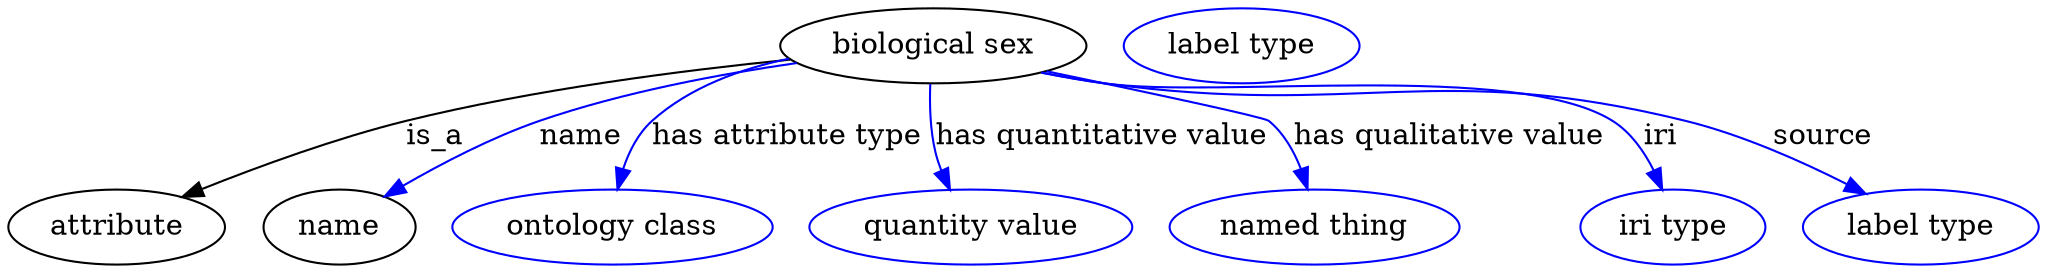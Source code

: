 digraph {
	graph [bb="0,0,973.54,123"];
	node [label="\N"];
	"biological sex"	[height=0.5,
		label="biological sex",
		pos="443,105",
		width=2.0401];
	attribute	[height=0.5,
		pos="51.995,18",
		width=1.4443];
	"biological sex" -> attribute	[label=is_a,
		lp="204,61.5",
		pos="e,83.2,32.445 374.34,98.437 323.03,93.333 251.44,84.202 190,69 156.51,60.715 119.85,47.21 92.734,36.323"];
	name	[height=0.5,
		pos="158,18",
		width=1.011];
	"biological sex" -> name	[color=blue,
		label=name,
		lp="274,61.5",
		pos="e,179.66,32.671 377.47,96.744 340.53,91.452 293.91,82.745 254,69 231.04,61.096 206.81,48.438 188.44,37.836",
		style=solid];
	"has attribute type"	[color=blue,
		height=0.5,
		label="ontology class",
		pos="289,18",
		width=2.1304];
	"biological sex" -> "has attribute type"	[color=blue,
		label="has attribute type",
		lp="373,61.5",
		pos="e,291.41,36.104 373.79,98.85 350.57,94.034 326.03,85.158 308,69 301.24,62.942 296.87,54.221 294.05,45.753",
		style=solid];
	"has quantitative value"	[color=blue,
		height=0.5,
		label="quantity value",
		pos="461,18",
		width=2.1484];
	"biological sex" -> "has quantitative value"	[color=blue,
		label="has quantitative value",
		lp="524,61.5",
		pos="e,450.97,35.892 441.53,86.643 441.15,76.915 441.44,64.636 444,54 444.69,51.106 445.65,48.171 446.76,45.296",
		style=solid];
	"has qualitative value"	[color=blue,
		height=0.5,
		label="named thing",
		pos="626,18",
		width=1.9318];
	"biological sex" -> "has qualitative value"	[color=blue,
		label="has qualitative value",
		lp="690.5,61.5",
		pos="e,622.61,36.279 497.4,92.774 543.28,83.214 601.85,70.754 604,69 611.17,63.134 616.08,54.457 619.4,45.972",
		style=solid];
	iri	[color=blue,
		height=0.5,
		label="iri type",
		pos="798,18",
		width=1.2277];
	"biological sex" -> iri	[color=blue,
		label=iri,
		lp="792,61.5",
		pos="e,792.86,35.902 494.87,92.178 504.83,90.212 515.2,88.37 525,87 578.84,79.465 722.91,97.854 769,69 777.83,63.466 784.27,54.188 788.81,\
45.116",
		style=solid];
	source	[color=blue,
		height=0.5,
		label="label type",
		pos="917,18",
		width=1.5707];
	"biological sex" -> source	[color=blue,
		label=source,
		lp="870,61.5",
		pos="e,890.55,33.913 494.86,92.105 504.82,90.146 515.2,88.325 525,87 648.13,70.347 683.31,98.597 804,69 831.04,62.368 859.71,49.608 881.4,\
38.639",
		style=solid];
	attribute_name	[color=blue,
		height=0.5,
		label="label type",
		pos="591,105",
		width=1.5707];
}
